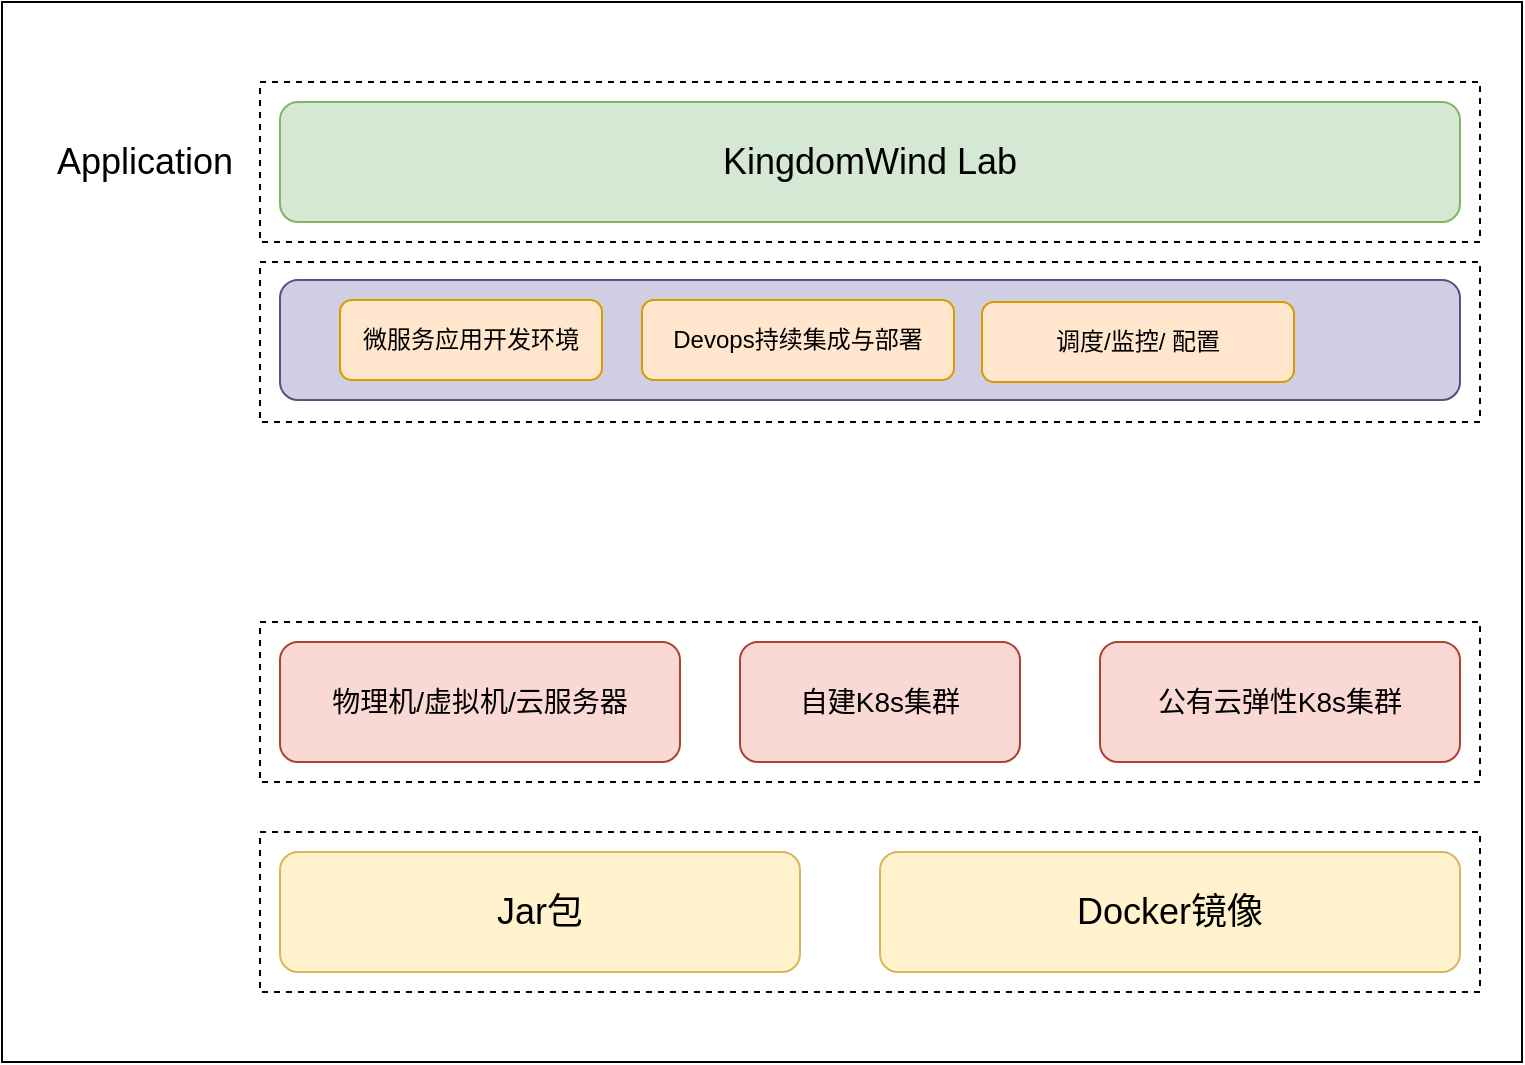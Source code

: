 <mxfile version="13.6.2" type="github">
  <diagram id="UZjzwDcGSJcodTZN571z" name="Page-1">
    <mxGraphModel dx="1186" dy="796" grid="1" gridSize="10" guides="1" tooltips="1" connect="1" arrows="1" fold="1" page="1" pageScale="1" pageWidth="827" pageHeight="1169" math="0" shadow="0">
      <root>
        <mxCell id="0" />
        <mxCell id="1" parent="0" />
        <mxCell id="cs-DKLsWJAh-OfDn-AhA-16" value="" style="rounded=0;whiteSpace=wrap;html=1;" vertex="1" parent="1">
          <mxGeometry x="40" y="90" width="760" height="530" as="geometry" />
        </mxCell>
        <mxCell id="cs-DKLsWJAh-OfDn-AhA-17" value="" style="rounded=0;whiteSpace=wrap;html=1;dashed=1;" vertex="1" parent="1">
          <mxGeometry x="169" y="400" width="610" height="80" as="geometry" />
        </mxCell>
        <mxCell id="cs-DKLsWJAh-OfDn-AhA-18" value="" style="rounded=0;whiteSpace=wrap;html=1;dashed=1;" vertex="1" parent="1">
          <mxGeometry x="169" y="220" width="610" height="80" as="geometry" />
        </mxCell>
        <mxCell id="cs-DKLsWJAh-OfDn-AhA-19" value="" style="rounded=0;whiteSpace=wrap;html=1;dashed=1;" vertex="1" parent="1">
          <mxGeometry x="169" y="505" width="610" height="80" as="geometry" />
        </mxCell>
        <mxCell id="cs-DKLsWJAh-OfDn-AhA-20" value="" style="rounded=0;whiteSpace=wrap;html=1;dashed=1;" vertex="1" parent="1">
          <mxGeometry x="169" y="130" width="610" height="80" as="geometry" />
        </mxCell>
        <mxCell id="cs-DKLsWJAh-OfDn-AhA-21" value="&lt;font style=&quot;font-size: 18px&quot;&gt;&amp;nbsp;&amp;nbsp;&lt;/font&gt;" style="rounded=1;whiteSpace=wrap;html=1;fillColor=#d0cee2;strokeColor=#56517e;align=right;" vertex="1" parent="1">
          <mxGeometry x="179" y="229" width="590" height="60" as="geometry" />
        </mxCell>
        <mxCell id="cs-DKLsWJAh-OfDn-AhA-22" value="&lt;span style=&quot;font-size: 18px&quot;&gt;KingdomWind Lab&lt;/span&gt;" style="rounded=1;whiteSpace=wrap;html=1;fillColor=#d5e8d4;strokeColor=#82b366;" vertex="1" parent="1">
          <mxGeometry x="179" y="140" width="590" height="60" as="geometry" />
        </mxCell>
        <mxCell id="cs-DKLsWJAh-OfDn-AhA-23" value="微服务应用开发环境" style="rounded=1;whiteSpace=wrap;html=1;fillColor=#ffe6cc;strokeColor=#d79b00;" vertex="1" parent="1">
          <mxGeometry x="209" y="239" width="131" height="40" as="geometry" />
        </mxCell>
        <mxCell id="cs-DKLsWJAh-OfDn-AhA-24" value="Devops持续集成与部署" style="rounded=1;whiteSpace=wrap;html=1;fillColor=#ffe6cc;strokeColor=#d79b00;" vertex="1" parent="1">
          <mxGeometry x="360" y="239" width="156" height="40" as="geometry" />
        </mxCell>
        <mxCell id="cs-DKLsWJAh-OfDn-AhA-25" value="&lt;font style=&quot;font-size: 18px&quot;&gt;Jar包&lt;/font&gt;" style="rounded=1;whiteSpace=wrap;html=1;fillColor=#fff2cc;strokeColor=#d6b656;" vertex="1" parent="1">
          <mxGeometry x="179" y="515" width="260" height="60" as="geometry" />
        </mxCell>
        <mxCell id="cs-DKLsWJAh-OfDn-AhA-26" value="&lt;font style=&quot;font-size: 18px&quot;&gt;Docker镜像&lt;/font&gt;" style="rounded=1;whiteSpace=wrap;html=1;fillColor=#fff2cc;strokeColor=#d6b656;" vertex="1" parent="1">
          <mxGeometry x="479" y="515" width="290" height="60" as="geometry" />
        </mxCell>
        <mxCell id="cs-DKLsWJAh-OfDn-AhA-27" value="&lt;font style=&quot;font-size: 14px&quot;&gt;物理机/虚拟机/云服务器&lt;/font&gt;" style="rounded=1;whiteSpace=wrap;html=1;fillColor=#fad9d5;strokeColor=#ae4132;" vertex="1" parent="1">
          <mxGeometry x="179" y="410" width="200" height="60" as="geometry" />
        </mxCell>
        <mxCell id="cs-DKLsWJAh-OfDn-AhA-28" value="&lt;span style=&quot;font-size: 14px&quot;&gt;自建K8s集群&lt;/span&gt;" style="rounded=1;whiteSpace=wrap;html=1;fillColor=#fad9d5;strokeColor=#ae4132;" vertex="1" parent="1">
          <mxGeometry x="409" y="410" width="140" height="60" as="geometry" />
        </mxCell>
        <mxCell id="cs-DKLsWJAh-OfDn-AhA-29" value="&lt;span style=&quot;font-size: 14px&quot;&gt;公有云弹性K8s集群&lt;/span&gt;" style="rounded=1;whiteSpace=wrap;html=1;fillColor=#fad9d5;strokeColor=#ae4132;" vertex="1" parent="1">
          <mxGeometry x="589" y="410" width="180" height="60" as="geometry" />
        </mxCell>
        <mxCell id="cs-DKLsWJAh-OfDn-AhA-30" value="&lt;font style=&quot;font-size: 18px&quot;&gt;Application&lt;/font&gt;" style="text;html=1;align=center;verticalAlign=middle;resizable=0;points=[];autosize=1;" vertex="1" parent="1">
          <mxGeometry x="61" y="160" width="100" height="20" as="geometry" />
        </mxCell>
        <mxCell id="cs-DKLsWJAh-OfDn-AhA-31" value="调度/监控/ 配置" style="rounded=1;whiteSpace=wrap;html=1;fillColor=#ffe6cc;strokeColor=#d79b00;" vertex="1" parent="1">
          <mxGeometry x="530" y="240" width="156" height="40" as="geometry" />
        </mxCell>
      </root>
    </mxGraphModel>
  </diagram>
</mxfile>
